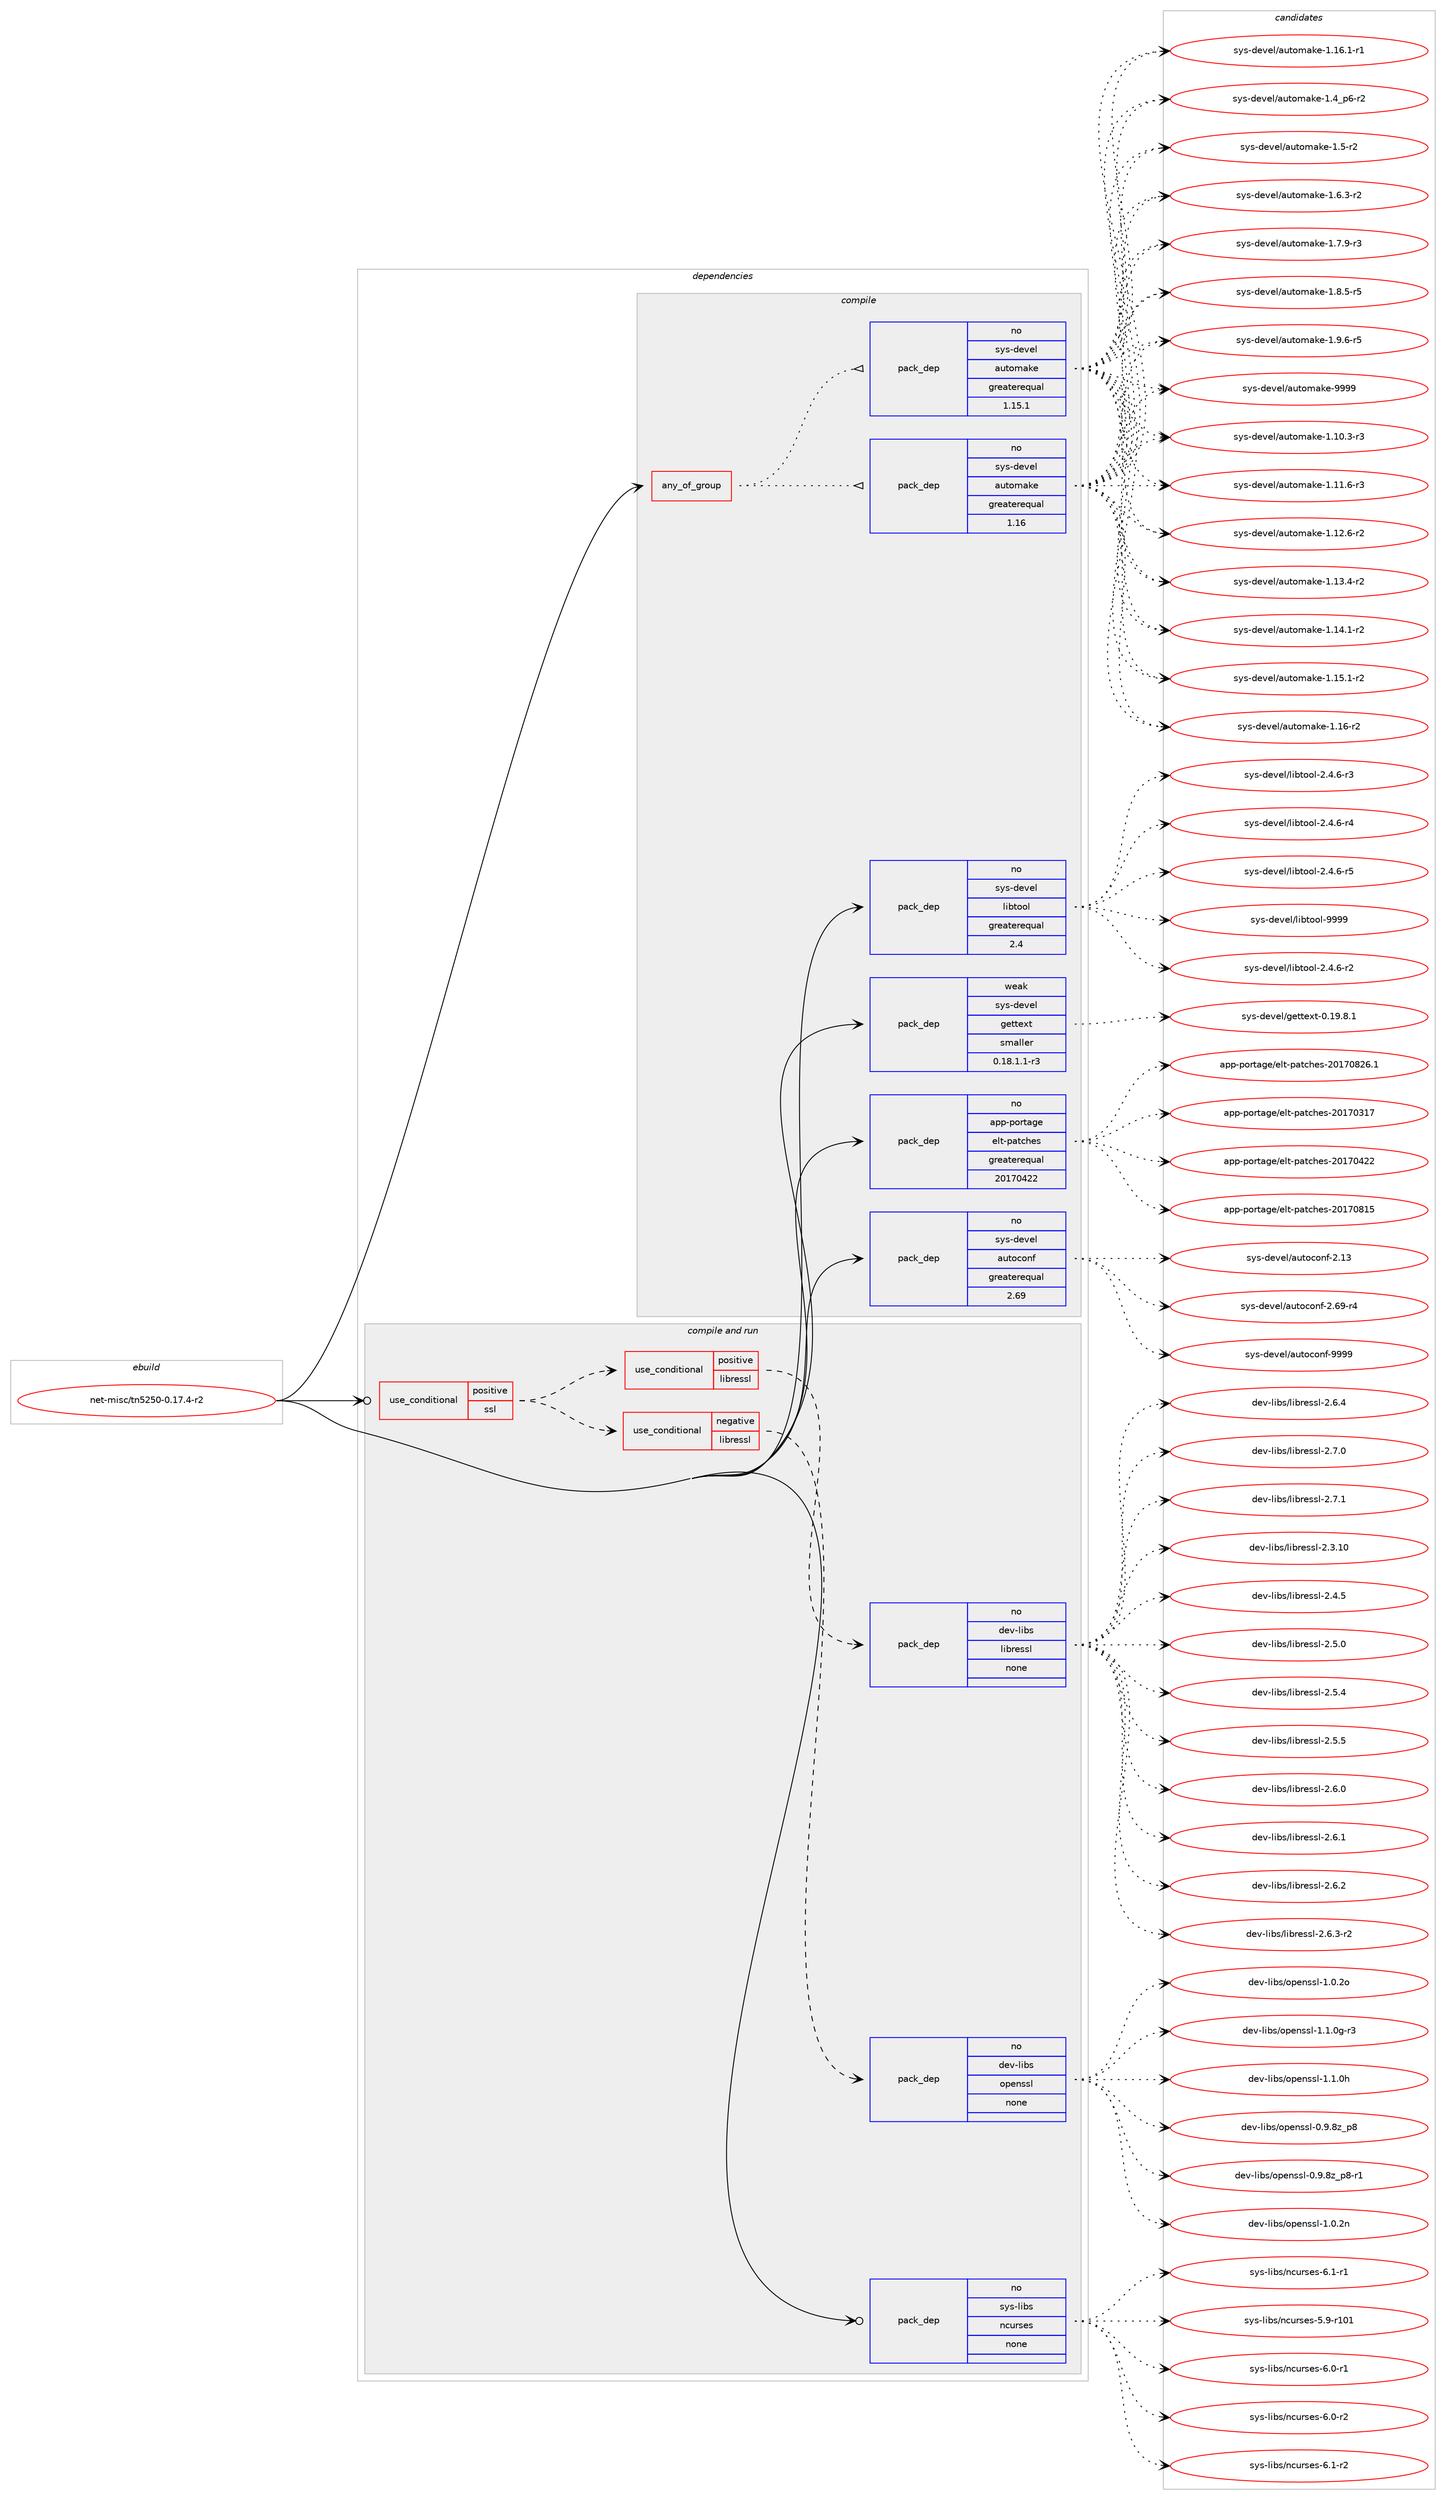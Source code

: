 digraph prolog {

# *************
# Graph options
# *************

newrank=true;
concentrate=true;
compound=true;
graph [rankdir=LR,fontname=Helvetica,fontsize=10,ranksep=1.5];#, ranksep=2.5, nodesep=0.2];
edge  [arrowhead=vee];
node  [fontname=Helvetica,fontsize=10];

# **********
# The ebuild
# **********

subgraph cluster_leftcol {
color=gray;
rank=same;
label=<<i>ebuild</i>>;
id [label="net-misc/tn5250-0.17.4-r2", color=red, width=4, href="../net-misc/tn5250-0.17.4-r2.svg"];
}

# ****************
# The dependencies
# ****************

subgraph cluster_midcol {
color=gray;
label=<<i>dependencies</i>>;
subgraph cluster_compile {
fillcolor="#eeeeee";
style=filled;
label=<<i>compile</i>>;
subgraph any36 {
dependency1393 [label=<<TABLE BORDER="0" CELLBORDER="1" CELLSPACING="0" CELLPADDING="4"><TR><TD CELLPADDING="10">any_of_group</TD></TR></TABLE>>, shape=none, color=red];subgraph pack978 {
dependency1394 [label=<<TABLE BORDER="0" CELLBORDER="1" CELLSPACING="0" CELLPADDING="4" WIDTH="220"><TR><TD ROWSPAN="6" CELLPADDING="30">pack_dep</TD></TR><TR><TD WIDTH="110">no</TD></TR><TR><TD>sys-devel</TD></TR><TR><TD>automake</TD></TR><TR><TD>greaterequal</TD></TR><TR><TD>1.16</TD></TR></TABLE>>, shape=none, color=blue];
}
dependency1393:e -> dependency1394:w [weight=20,style="dotted",arrowhead="oinv"];
subgraph pack979 {
dependency1395 [label=<<TABLE BORDER="0" CELLBORDER="1" CELLSPACING="0" CELLPADDING="4" WIDTH="220"><TR><TD ROWSPAN="6" CELLPADDING="30">pack_dep</TD></TR><TR><TD WIDTH="110">no</TD></TR><TR><TD>sys-devel</TD></TR><TR><TD>automake</TD></TR><TR><TD>greaterequal</TD></TR><TR><TD>1.15.1</TD></TR></TABLE>>, shape=none, color=blue];
}
dependency1393:e -> dependency1395:w [weight=20,style="dotted",arrowhead="oinv"];
}
id:e -> dependency1393:w [weight=20,style="solid",arrowhead="vee"];
subgraph pack980 {
dependency1396 [label=<<TABLE BORDER="0" CELLBORDER="1" CELLSPACING="0" CELLPADDING="4" WIDTH="220"><TR><TD ROWSPAN="6" CELLPADDING="30">pack_dep</TD></TR><TR><TD WIDTH="110">no</TD></TR><TR><TD>app-portage</TD></TR><TR><TD>elt-patches</TD></TR><TR><TD>greaterequal</TD></TR><TR><TD>20170422</TD></TR></TABLE>>, shape=none, color=blue];
}
id:e -> dependency1396:w [weight=20,style="solid",arrowhead="vee"];
subgraph pack981 {
dependency1397 [label=<<TABLE BORDER="0" CELLBORDER="1" CELLSPACING="0" CELLPADDING="4" WIDTH="220"><TR><TD ROWSPAN="6" CELLPADDING="30">pack_dep</TD></TR><TR><TD WIDTH="110">no</TD></TR><TR><TD>sys-devel</TD></TR><TR><TD>autoconf</TD></TR><TR><TD>greaterequal</TD></TR><TR><TD>2.69</TD></TR></TABLE>>, shape=none, color=blue];
}
id:e -> dependency1397:w [weight=20,style="solid",arrowhead="vee"];
subgraph pack982 {
dependency1398 [label=<<TABLE BORDER="0" CELLBORDER="1" CELLSPACING="0" CELLPADDING="4" WIDTH="220"><TR><TD ROWSPAN="6" CELLPADDING="30">pack_dep</TD></TR><TR><TD WIDTH="110">no</TD></TR><TR><TD>sys-devel</TD></TR><TR><TD>libtool</TD></TR><TR><TD>greaterequal</TD></TR><TR><TD>2.4</TD></TR></TABLE>>, shape=none, color=blue];
}
id:e -> dependency1398:w [weight=20,style="solid",arrowhead="vee"];
subgraph pack983 {
dependency1399 [label=<<TABLE BORDER="0" CELLBORDER="1" CELLSPACING="0" CELLPADDING="4" WIDTH="220"><TR><TD ROWSPAN="6" CELLPADDING="30">pack_dep</TD></TR><TR><TD WIDTH="110">weak</TD></TR><TR><TD>sys-devel</TD></TR><TR><TD>gettext</TD></TR><TR><TD>smaller</TD></TR><TR><TD>0.18.1.1-r3</TD></TR></TABLE>>, shape=none, color=blue];
}
id:e -> dependency1399:w [weight=20,style="solid",arrowhead="vee"];
}
subgraph cluster_compileandrun {
fillcolor="#eeeeee";
style=filled;
label=<<i>compile and run</i>>;
subgraph cond380 {
dependency1400 [label=<<TABLE BORDER="0" CELLBORDER="1" CELLSPACING="0" CELLPADDING="4"><TR><TD ROWSPAN="3" CELLPADDING="10">use_conditional</TD></TR><TR><TD>positive</TD></TR><TR><TD>ssl</TD></TR></TABLE>>, shape=none, color=red];
subgraph cond381 {
dependency1401 [label=<<TABLE BORDER="0" CELLBORDER="1" CELLSPACING="0" CELLPADDING="4"><TR><TD ROWSPAN="3" CELLPADDING="10">use_conditional</TD></TR><TR><TD>negative</TD></TR><TR><TD>libressl</TD></TR></TABLE>>, shape=none, color=red];
subgraph pack984 {
dependency1402 [label=<<TABLE BORDER="0" CELLBORDER="1" CELLSPACING="0" CELLPADDING="4" WIDTH="220"><TR><TD ROWSPAN="6" CELLPADDING="30">pack_dep</TD></TR><TR><TD WIDTH="110">no</TD></TR><TR><TD>dev-libs</TD></TR><TR><TD>openssl</TD></TR><TR><TD>none</TD></TR><TR><TD></TD></TR></TABLE>>, shape=none, color=blue];
}
dependency1401:e -> dependency1402:w [weight=20,style="dashed",arrowhead="vee"];
}
dependency1400:e -> dependency1401:w [weight=20,style="dashed",arrowhead="vee"];
subgraph cond382 {
dependency1403 [label=<<TABLE BORDER="0" CELLBORDER="1" CELLSPACING="0" CELLPADDING="4"><TR><TD ROWSPAN="3" CELLPADDING="10">use_conditional</TD></TR><TR><TD>positive</TD></TR><TR><TD>libressl</TD></TR></TABLE>>, shape=none, color=red];
subgraph pack985 {
dependency1404 [label=<<TABLE BORDER="0" CELLBORDER="1" CELLSPACING="0" CELLPADDING="4" WIDTH="220"><TR><TD ROWSPAN="6" CELLPADDING="30">pack_dep</TD></TR><TR><TD WIDTH="110">no</TD></TR><TR><TD>dev-libs</TD></TR><TR><TD>libressl</TD></TR><TR><TD>none</TD></TR><TR><TD></TD></TR></TABLE>>, shape=none, color=blue];
}
dependency1403:e -> dependency1404:w [weight=20,style="dashed",arrowhead="vee"];
}
dependency1400:e -> dependency1403:w [weight=20,style="dashed",arrowhead="vee"];
}
id:e -> dependency1400:w [weight=20,style="solid",arrowhead="odotvee"];
subgraph pack986 {
dependency1405 [label=<<TABLE BORDER="0" CELLBORDER="1" CELLSPACING="0" CELLPADDING="4" WIDTH="220"><TR><TD ROWSPAN="6" CELLPADDING="30">pack_dep</TD></TR><TR><TD WIDTH="110">no</TD></TR><TR><TD>sys-libs</TD></TR><TR><TD>ncurses</TD></TR><TR><TD>none</TD></TR><TR><TD></TD></TR></TABLE>>, shape=none, color=blue];
}
id:e -> dependency1405:w [weight=20,style="solid",arrowhead="odotvee"];
}
subgraph cluster_run {
fillcolor="#eeeeee";
style=filled;
label=<<i>run</i>>;
}
}

# **************
# The candidates
# **************

subgraph cluster_choices {
rank=same;
color=gray;
label=<<i>candidates</i>>;

subgraph choice978 {
color=black;
nodesep=1;
choice11512111545100101118101108479711711611110997107101454946494846514511451 [label="sys-devel/automake-1.10.3-r3", color=red, width=4,href="../sys-devel/automake-1.10.3-r3.svg"];
choice11512111545100101118101108479711711611110997107101454946494946544511451 [label="sys-devel/automake-1.11.6-r3", color=red, width=4,href="../sys-devel/automake-1.11.6-r3.svg"];
choice11512111545100101118101108479711711611110997107101454946495046544511450 [label="sys-devel/automake-1.12.6-r2", color=red, width=4,href="../sys-devel/automake-1.12.6-r2.svg"];
choice11512111545100101118101108479711711611110997107101454946495146524511450 [label="sys-devel/automake-1.13.4-r2", color=red, width=4,href="../sys-devel/automake-1.13.4-r2.svg"];
choice11512111545100101118101108479711711611110997107101454946495246494511450 [label="sys-devel/automake-1.14.1-r2", color=red, width=4,href="../sys-devel/automake-1.14.1-r2.svg"];
choice11512111545100101118101108479711711611110997107101454946495346494511450 [label="sys-devel/automake-1.15.1-r2", color=red, width=4,href="../sys-devel/automake-1.15.1-r2.svg"];
choice1151211154510010111810110847971171161111099710710145494649544511450 [label="sys-devel/automake-1.16-r2", color=red, width=4,href="../sys-devel/automake-1.16-r2.svg"];
choice11512111545100101118101108479711711611110997107101454946495446494511449 [label="sys-devel/automake-1.16.1-r1", color=red, width=4,href="../sys-devel/automake-1.16.1-r1.svg"];
choice115121115451001011181011084797117116111109971071014549465295112544511450 [label="sys-devel/automake-1.4_p6-r2", color=red, width=4,href="../sys-devel/automake-1.4_p6-r2.svg"];
choice11512111545100101118101108479711711611110997107101454946534511450 [label="sys-devel/automake-1.5-r2", color=red, width=4,href="../sys-devel/automake-1.5-r2.svg"];
choice115121115451001011181011084797117116111109971071014549465446514511450 [label="sys-devel/automake-1.6.3-r2", color=red, width=4,href="../sys-devel/automake-1.6.3-r2.svg"];
choice115121115451001011181011084797117116111109971071014549465546574511451 [label="sys-devel/automake-1.7.9-r3", color=red, width=4,href="../sys-devel/automake-1.7.9-r3.svg"];
choice115121115451001011181011084797117116111109971071014549465646534511453 [label="sys-devel/automake-1.8.5-r5", color=red, width=4,href="../sys-devel/automake-1.8.5-r5.svg"];
choice115121115451001011181011084797117116111109971071014549465746544511453 [label="sys-devel/automake-1.9.6-r5", color=red, width=4,href="../sys-devel/automake-1.9.6-r5.svg"];
choice115121115451001011181011084797117116111109971071014557575757 [label="sys-devel/automake-9999", color=red, width=4,href="../sys-devel/automake-9999.svg"];
dependency1394:e -> choice11512111545100101118101108479711711611110997107101454946494846514511451:w [style=dotted,weight="100"];
dependency1394:e -> choice11512111545100101118101108479711711611110997107101454946494946544511451:w [style=dotted,weight="100"];
dependency1394:e -> choice11512111545100101118101108479711711611110997107101454946495046544511450:w [style=dotted,weight="100"];
dependency1394:e -> choice11512111545100101118101108479711711611110997107101454946495146524511450:w [style=dotted,weight="100"];
dependency1394:e -> choice11512111545100101118101108479711711611110997107101454946495246494511450:w [style=dotted,weight="100"];
dependency1394:e -> choice11512111545100101118101108479711711611110997107101454946495346494511450:w [style=dotted,weight="100"];
dependency1394:e -> choice1151211154510010111810110847971171161111099710710145494649544511450:w [style=dotted,weight="100"];
dependency1394:e -> choice11512111545100101118101108479711711611110997107101454946495446494511449:w [style=dotted,weight="100"];
dependency1394:e -> choice115121115451001011181011084797117116111109971071014549465295112544511450:w [style=dotted,weight="100"];
dependency1394:e -> choice11512111545100101118101108479711711611110997107101454946534511450:w [style=dotted,weight="100"];
dependency1394:e -> choice115121115451001011181011084797117116111109971071014549465446514511450:w [style=dotted,weight="100"];
dependency1394:e -> choice115121115451001011181011084797117116111109971071014549465546574511451:w [style=dotted,weight="100"];
dependency1394:e -> choice115121115451001011181011084797117116111109971071014549465646534511453:w [style=dotted,weight="100"];
dependency1394:e -> choice115121115451001011181011084797117116111109971071014549465746544511453:w [style=dotted,weight="100"];
dependency1394:e -> choice115121115451001011181011084797117116111109971071014557575757:w [style=dotted,weight="100"];
}
subgraph choice979 {
color=black;
nodesep=1;
choice11512111545100101118101108479711711611110997107101454946494846514511451 [label="sys-devel/automake-1.10.3-r3", color=red, width=4,href="../sys-devel/automake-1.10.3-r3.svg"];
choice11512111545100101118101108479711711611110997107101454946494946544511451 [label="sys-devel/automake-1.11.6-r3", color=red, width=4,href="../sys-devel/automake-1.11.6-r3.svg"];
choice11512111545100101118101108479711711611110997107101454946495046544511450 [label="sys-devel/automake-1.12.6-r2", color=red, width=4,href="../sys-devel/automake-1.12.6-r2.svg"];
choice11512111545100101118101108479711711611110997107101454946495146524511450 [label="sys-devel/automake-1.13.4-r2", color=red, width=4,href="../sys-devel/automake-1.13.4-r2.svg"];
choice11512111545100101118101108479711711611110997107101454946495246494511450 [label="sys-devel/automake-1.14.1-r2", color=red, width=4,href="../sys-devel/automake-1.14.1-r2.svg"];
choice11512111545100101118101108479711711611110997107101454946495346494511450 [label="sys-devel/automake-1.15.1-r2", color=red, width=4,href="../sys-devel/automake-1.15.1-r2.svg"];
choice1151211154510010111810110847971171161111099710710145494649544511450 [label="sys-devel/automake-1.16-r2", color=red, width=4,href="../sys-devel/automake-1.16-r2.svg"];
choice11512111545100101118101108479711711611110997107101454946495446494511449 [label="sys-devel/automake-1.16.1-r1", color=red, width=4,href="../sys-devel/automake-1.16.1-r1.svg"];
choice115121115451001011181011084797117116111109971071014549465295112544511450 [label="sys-devel/automake-1.4_p6-r2", color=red, width=4,href="../sys-devel/automake-1.4_p6-r2.svg"];
choice11512111545100101118101108479711711611110997107101454946534511450 [label="sys-devel/automake-1.5-r2", color=red, width=4,href="../sys-devel/automake-1.5-r2.svg"];
choice115121115451001011181011084797117116111109971071014549465446514511450 [label="sys-devel/automake-1.6.3-r2", color=red, width=4,href="../sys-devel/automake-1.6.3-r2.svg"];
choice115121115451001011181011084797117116111109971071014549465546574511451 [label="sys-devel/automake-1.7.9-r3", color=red, width=4,href="../sys-devel/automake-1.7.9-r3.svg"];
choice115121115451001011181011084797117116111109971071014549465646534511453 [label="sys-devel/automake-1.8.5-r5", color=red, width=4,href="../sys-devel/automake-1.8.5-r5.svg"];
choice115121115451001011181011084797117116111109971071014549465746544511453 [label="sys-devel/automake-1.9.6-r5", color=red, width=4,href="../sys-devel/automake-1.9.6-r5.svg"];
choice115121115451001011181011084797117116111109971071014557575757 [label="sys-devel/automake-9999", color=red, width=4,href="../sys-devel/automake-9999.svg"];
dependency1395:e -> choice11512111545100101118101108479711711611110997107101454946494846514511451:w [style=dotted,weight="100"];
dependency1395:e -> choice11512111545100101118101108479711711611110997107101454946494946544511451:w [style=dotted,weight="100"];
dependency1395:e -> choice11512111545100101118101108479711711611110997107101454946495046544511450:w [style=dotted,weight="100"];
dependency1395:e -> choice11512111545100101118101108479711711611110997107101454946495146524511450:w [style=dotted,weight="100"];
dependency1395:e -> choice11512111545100101118101108479711711611110997107101454946495246494511450:w [style=dotted,weight="100"];
dependency1395:e -> choice11512111545100101118101108479711711611110997107101454946495346494511450:w [style=dotted,weight="100"];
dependency1395:e -> choice1151211154510010111810110847971171161111099710710145494649544511450:w [style=dotted,weight="100"];
dependency1395:e -> choice11512111545100101118101108479711711611110997107101454946495446494511449:w [style=dotted,weight="100"];
dependency1395:e -> choice115121115451001011181011084797117116111109971071014549465295112544511450:w [style=dotted,weight="100"];
dependency1395:e -> choice11512111545100101118101108479711711611110997107101454946534511450:w [style=dotted,weight="100"];
dependency1395:e -> choice115121115451001011181011084797117116111109971071014549465446514511450:w [style=dotted,weight="100"];
dependency1395:e -> choice115121115451001011181011084797117116111109971071014549465546574511451:w [style=dotted,weight="100"];
dependency1395:e -> choice115121115451001011181011084797117116111109971071014549465646534511453:w [style=dotted,weight="100"];
dependency1395:e -> choice115121115451001011181011084797117116111109971071014549465746544511453:w [style=dotted,weight="100"];
dependency1395:e -> choice115121115451001011181011084797117116111109971071014557575757:w [style=dotted,weight="100"];
}
subgraph choice980 {
color=black;
nodesep=1;
choice97112112451121111141169710310147101108116451129711699104101115455048495548514955 [label="app-portage/elt-patches-20170317", color=red, width=4,href="../app-portage/elt-patches-20170317.svg"];
choice97112112451121111141169710310147101108116451129711699104101115455048495548525050 [label="app-portage/elt-patches-20170422", color=red, width=4,href="../app-portage/elt-patches-20170422.svg"];
choice97112112451121111141169710310147101108116451129711699104101115455048495548564953 [label="app-portage/elt-patches-20170815", color=red, width=4,href="../app-portage/elt-patches-20170815.svg"];
choice971121124511211111411697103101471011081164511297116991041011154550484955485650544649 [label="app-portage/elt-patches-20170826.1", color=red, width=4,href="../app-portage/elt-patches-20170826.1.svg"];
dependency1396:e -> choice97112112451121111141169710310147101108116451129711699104101115455048495548514955:w [style=dotted,weight="100"];
dependency1396:e -> choice97112112451121111141169710310147101108116451129711699104101115455048495548525050:w [style=dotted,weight="100"];
dependency1396:e -> choice97112112451121111141169710310147101108116451129711699104101115455048495548564953:w [style=dotted,weight="100"];
dependency1396:e -> choice971121124511211111411697103101471011081164511297116991041011154550484955485650544649:w [style=dotted,weight="100"];
}
subgraph choice981 {
color=black;
nodesep=1;
choice115121115451001011181011084797117116111991111101024550464951 [label="sys-devel/autoconf-2.13", color=red, width=4,href="../sys-devel/autoconf-2.13.svg"];
choice1151211154510010111810110847971171161119911111010245504654574511452 [label="sys-devel/autoconf-2.69-r4", color=red, width=4,href="../sys-devel/autoconf-2.69-r4.svg"];
choice115121115451001011181011084797117116111991111101024557575757 [label="sys-devel/autoconf-9999", color=red, width=4,href="../sys-devel/autoconf-9999.svg"];
dependency1397:e -> choice115121115451001011181011084797117116111991111101024550464951:w [style=dotted,weight="100"];
dependency1397:e -> choice1151211154510010111810110847971171161119911111010245504654574511452:w [style=dotted,weight="100"];
dependency1397:e -> choice115121115451001011181011084797117116111991111101024557575757:w [style=dotted,weight="100"];
}
subgraph choice982 {
color=black;
nodesep=1;
choice1151211154510010111810110847108105981161111111084550465246544511450 [label="sys-devel/libtool-2.4.6-r2", color=red, width=4,href="../sys-devel/libtool-2.4.6-r2.svg"];
choice1151211154510010111810110847108105981161111111084550465246544511451 [label="sys-devel/libtool-2.4.6-r3", color=red, width=4,href="../sys-devel/libtool-2.4.6-r3.svg"];
choice1151211154510010111810110847108105981161111111084550465246544511452 [label="sys-devel/libtool-2.4.6-r4", color=red, width=4,href="../sys-devel/libtool-2.4.6-r4.svg"];
choice1151211154510010111810110847108105981161111111084550465246544511453 [label="sys-devel/libtool-2.4.6-r5", color=red, width=4,href="../sys-devel/libtool-2.4.6-r5.svg"];
choice1151211154510010111810110847108105981161111111084557575757 [label="sys-devel/libtool-9999", color=red, width=4,href="../sys-devel/libtool-9999.svg"];
dependency1398:e -> choice1151211154510010111810110847108105981161111111084550465246544511450:w [style=dotted,weight="100"];
dependency1398:e -> choice1151211154510010111810110847108105981161111111084550465246544511451:w [style=dotted,weight="100"];
dependency1398:e -> choice1151211154510010111810110847108105981161111111084550465246544511452:w [style=dotted,weight="100"];
dependency1398:e -> choice1151211154510010111810110847108105981161111111084550465246544511453:w [style=dotted,weight="100"];
dependency1398:e -> choice1151211154510010111810110847108105981161111111084557575757:w [style=dotted,weight="100"];
}
subgraph choice983 {
color=black;
nodesep=1;
choice1151211154510010111810110847103101116116101120116454846495746564649 [label="sys-devel/gettext-0.19.8.1", color=red, width=4,href="../sys-devel/gettext-0.19.8.1.svg"];
dependency1399:e -> choice1151211154510010111810110847103101116116101120116454846495746564649:w [style=dotted,weight="100"];
}
subgraph choice984 {
color=black;
nodesep=1;
choice1001011184510810598115471111121011101151151084548465746561229511256 [label="dev-libs/openssl-0.9.8z_p8", color=red, width=4,href="../dev-libs/openssl-0.9.8z_p8.svg"];
choice10010111845108105981154711111210111011511510845484657465612295112564511449 [label="dev-libs/openssl-0.9.8z_p8-r1", color=red, width=4,href="../dev-libs/openssl-0.9.8z_p8-r1.svg"];
choice100101118451081059811547111112101110115115108454946484650110 [label="dev-libs/openssl-1.0.2n", color=red, width=4,href="../dev-libs/openssl-1.0.2n.svg"];
choice100101118451081059811547111112101110115115108454946484650111 [label="dev-libs/openssl-1.0.2o", color=red, width=4,href="../dev-libs/openssl-1.0.2o.svg"];
choice1001011184510810598115471111121011101151151084549464946481034511451 [label="dev-libs/openssl-1.1.0g-r3", color=red, width=4,href="../dev-libs/openssl-1.1.0g-r3.svg"];
choice100101118451081059811547111112101110115115108454946494648104 [label="dev-libs/openssl-1.1.0h", color=red, width=4,href="../dev-libs/openssl-1.1.0h.svg"];
dependency1402:e -> choice1001011184510810598115471111121011101151151084548465746561229511256:w [style=dotted,weight="100"];
dependency1402:e -> choice10010111845108105981154711111210111011511510845484657465612295112564511449:w [style=dotted,weight="100"];
dependency1402:e -> choice100101118451081059811547111112101110115115108454946484650110:w [style=dotted,weight="100"];
dependency1402:e -> choice100101118451081059811547111112101110115115108454946484650111:w [style=dotted,weight="100"];
dependency1402:e -> choice1001011184510810598115471111121011101151151084549464946481034511451:w [style=dotted,weight="100"];
dependency1402:e -> choice100101118451081059811547111112101110115115108454946494648104:w [style=dotted,weight="100"];
}
subgraph choice985 {
color=black;
nodesep=1;
choice1001011184510810598115471081059811410111511510845504651464948 [label="dev-libs/libressl-2.3.10", color=red, width=4,href="../dev-libs/libressl-2.3.10.svg"];
choice10010111845108105981154710810598114101115115108455046524653 [label="dev-libs/libressl-2.4.5", color=red, width=4,href="../dev-libs/libressl-2.4.5.svg"];
choice10010111845108105981154710810598114101115115108455046534648 [label="dev-libs/libressl-2.5.0", color=red, width=4,href="../dev-libs/libressl-2.5.0.svg"];
choice10010111845108105981154710810598114101115115108455046534652 [label="dev-libs/libressl-2.5.4", color=red, width=4,href="../dev-libs/libressl-2.5.4.svg"];
choice10010111845108105981154710810598114101115115108455046534653 [label="dev-libs/libressl-2.5.5", color=red, width=4,href="../dev-libs/libressl-2.5.5.svg"];
choice10010111845108105981154710810598114101115115108455046544648 [label="dev-libs/libressl-2.6.0", color=red, width=4,href="../dev-libs/libressl-2.6.0.svg"];
choice10010111845108105981154710810598114101115115108455046544649 [label="dev-libs/libressl-2.6.1", color=red, width=4,href="../dev-libs/libressl-2.6.1.svg"];
choice10010111845108105981154710810598114101115115108455046544650 [label="dev-libs/libressl-2.6.2", color=red, width=4,href="../dev-libs/libressl-2.6.2.svg"];
choice100101118451081059811547108105981141011151151084550465446514511450 [label="dev-libs/libressl-2.6.3-r2", color=red, width=4,href="../dev-libs/libressl-2.6.3-r2.svg"];
choice10010111845108105981154710810598114101115115108455046544652 [label="dev-libs/libressl-2.6.4", color=red, width=4,href="../dev-libs/libressl-2.6.4.svg"];
choice10010111845108105981154710810598114101115115108455046554648 [label="dev-libs/libressl-2.7.0", color=red, width=4,href="../dev-libs/libressl-2.7.0.svg"];
choice10010111845108105981154710810598114101115115108455046554649 [label="dev-libs/libressl-2.7.1", color=red, width=4,href="../dev-libs/libressl-2.7.1.svg"];
dependency1404:e -> choice1001011184510810598115471081059811410111511510845504651464948:w [style=dotted,weight="100"];
dependency1404:e -> choice10010111845108105981154710810598114101115115108455046524653:w [style=dotted,weight="100"];
dependency1404:e -> choice10010111845108105981154710810598114101115115108455046534648:w [style=dotted,weight="100"];
dependency1404:e -> choice10010111845108105981154710810598114101115115108455046534652:w [style=dotted,weight="100"];
dependency1404:e -> choice10010111845108105981154710810598114101115115108455046534653:w [style=dotted,weight="100"];
dependency1404:e -> choice10010111845108105981154710810598114101115115108455046544648:w [style=dotted,weight="100"];
dependency1404:e -> choice10010111845108105981154710810598114101115115108455046544649:w [style=dotted,weight="100"];
dependency1404:e -> choice10010111845108105981154710810598114101115115108455046544650:w [style=dotted,weight="100"];
dependency1404:e -> choice100101118451081059811547108105981141011151151084550465446514511450:w [style=dotted,weight="100"];
dependency1404:e -> choice10010111845108105981154710810598114101115115108455046544652:w [style=dotted,weight="100"];
dependency1404:e -> choice10010111845108105981154710810598114101115115108455046554648:w [style=dotted,weight="100"];
dependency1404:e -> choice10010111845108105981154710810598114101115115108455046554649:w [style=dotted,weight="100"];
}
subgraph choice986 {
color=black;
nodesep=1;
choice11512111545108105981154711099117114115101115455446494511449 [label="sys-libs/ncurses-6.1-r1", color=red, width=4,href="../sys-libs/ncurses-6.1-r1.svg"];
choice115121115451081059811547110991171141151011154553465745114494849 [label="sys-libs/ncurses-5.9-r101", color=red, width=4,href="../sys-libs/ncurses-5.9-r101.svg"];
choice11512111545108105981154711099117114115101115455446484511449 [label="sys-libs/ncurses-6.0-r1", color=red, width=4,href="../sys-libs/ncurses-6.0-r1.svg"];
choice11512111545108105981154711099117114115101115455446484511450 [label="sys-libs/ncurses-6.0-r2", color=red, width=4,href="../sys-libs/ncurses-6.0-r2.svg"];
choice11512111545108105981154711099117114115101115455446494511450 [label="sys-libs/ncurses-6.1-r2", color=red, width=4,href="../sys-libs/ncurses-6.1-r2.svg"];
dependency1405:e -> choice11512111545108105981154711099117114115101115455446494511449:w [style=dotted,weight="100"];
dependency1405:e -> choice115121115451081059811547110991171141151011154553465745114494849:w [style=dotted,weight="100"];
dependency1405:e -> choice11512111545108105981154711099117114115101115455446484511449:w [style=dotted,weight="100"];
dependency1405:e -> choice11512111545108105981154711099117114115101115455446484511450:w [style=dotted,weight="100"];
dependency1405:e -> choice11512111545108105981154711099117114115101115455446494511450:w [style=dotted,weight="100"];
}
}

}

